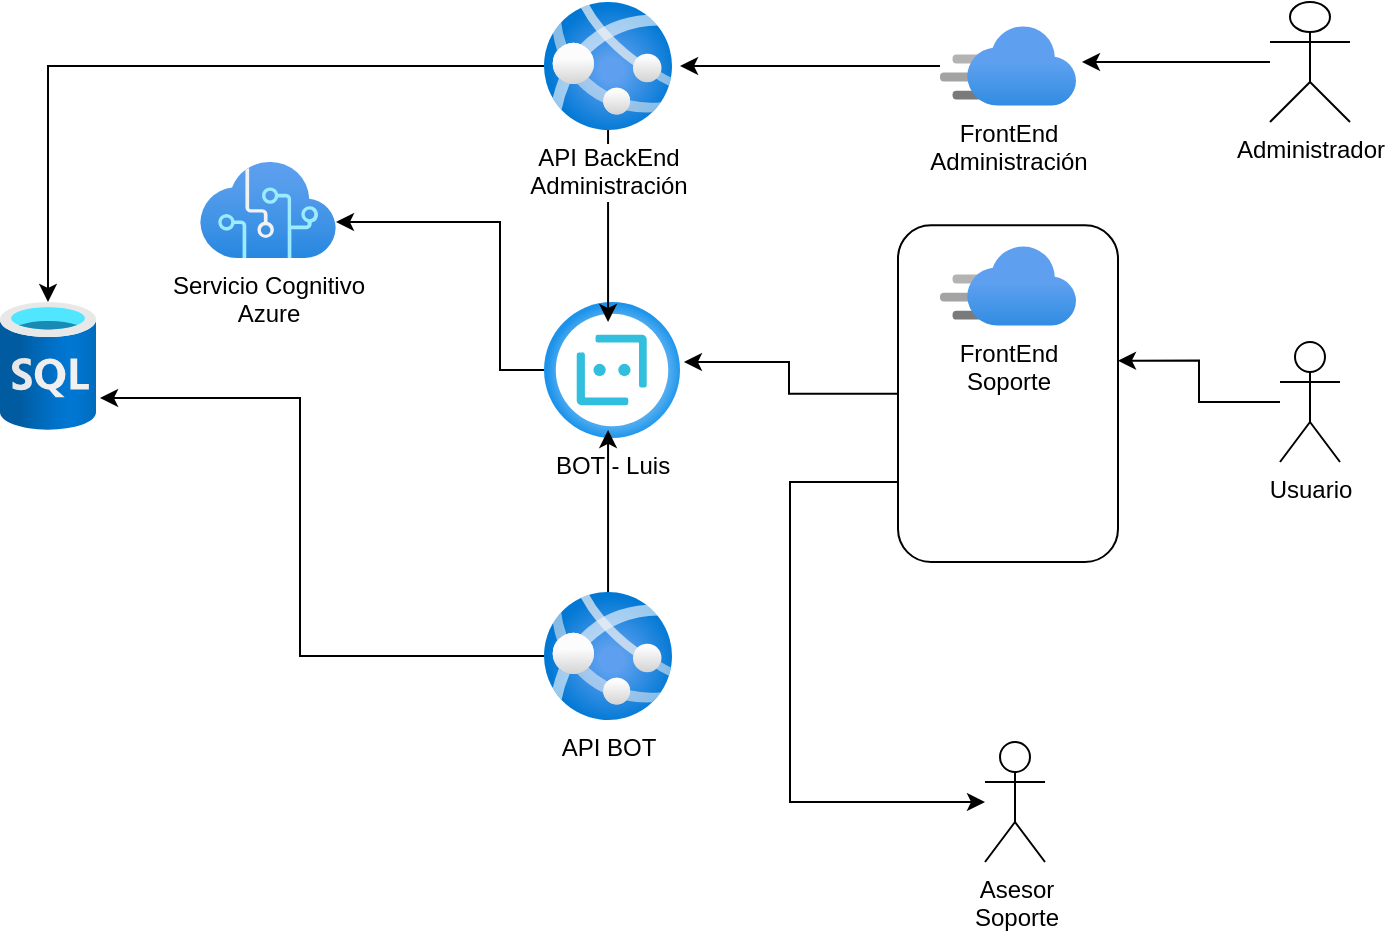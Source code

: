 <mxfile version="14.6.11" type="github" pages="2">
  <diagram id="yzrDxugUBzy7MwYX6YMi" name="General">
    <mxGraphModel dx="981" dy="548" grid="1" gridSize="10" guides="1" tooltips="1" connect="1" arrows="1" fold="1" page="1" pageScale="1" pageWidth="827" pageHeight="1169" math="0" shadow="0">
      <root>
        <mxCell id="0" />
        <mxCell id="1" parent="0" />
        <mxCell id="NbvLRPV5zqQ-gS-G9C2f-18" style="edgeStyle=orthogonalEdgeStyle;rounded=0;orthogonalLoop=1;jettySize=auto;html=1;entryX=1.029;entryY=0.441;entryDx=0;entryDy=0;entryPerimeter=0;" edge="1" parent="1" source="NbvLRPV5zqQ-gS-G9C2f-16" target="sCG8SnL8BWODsKmGUk7c-1">
          <mxGeometry relative="1" as="geometry" />
        </mxCell>
        <mxCell id="NbvLRPV5zqQ-gS-G9C2f-22" style="edgeStyle=orthogonalEdgeStyle;rounded=0;orthogonalLoop=1;jettySize=auto;html=1;" edge="1" parent="1" source="NbvLRPV5zqQ-gS-G9C2f-16" target="NbvLRPV5zqQ-gS-G9C2f-20">
          <mxGeometry relative="1" as="geometry">
            <Array as="points">
              <mxPoint x="505" y="520" />
            </Array>
          </mxGeometry>
        </mxCell>
        <mxCell id="NbvLRPV5zqQ-gS-G9C2f-16" value="" style="rounded=1;whiteSpace=wrap;html=1;" vertex="1" parent="1">
          <mxGeometry x="559" y="391.66" width="110" height="168.34" as="geometry" />
        </mxCell>
        <mxCell id="NbvLRPV5zqQ-gS-G9C2f-6" style="edgeStyle=orthogonalEdgeStyle;rounded=0;orthogonalLoop=1;jettySize=auto;html=1;" edge="1" parent="1" source="sCG8SnL8BWODsKmGUk7c-1" target="NbvLRPV5zqQ-gS-G9C2f-4">
          <mxGeometry relative="1" as="geometry">
            <Array as="points">
              <mxPoint x="360" y="464" />
              <mxPoint x="360" y="390" />
            </Array>
          </mxGeometry>
        </mxCell>
        <mxCell id="sCG8SnL8BWODsKmGUk7c-1" value="BOT - Luis" style="aspect=fixed;html=1;points=[];align=center;image;fontSize=12;image=img/lib/azure2/ai_machine_learning/Bot_Services.svg;" vertex="1" parent="1">
          <mxGeometry x="382" y="430" width="68" height="68" as="geometry" />
        </mxCell>
        <mxCell id="NbvLRPV5zqQ-gS-G9C2f-3" style="edgeStyle=orthogonalEdgeStyle;rounded=0;orthogonalLoop=1;jettySize=auto;html=1;entryX=1.044;entryY=0.45;entryDx=0;entryDy=0;entryPerimeter=0;" edge="1" parent="1" source="sCG8SnL8BWODsKmGUk7c-2" target="NbvLRPV5zqQ-gS-G9C2f-1">
          <mxGeometry relative="1" as="geometry" />
        </mxCell>
        <mxCell id="sCG8SnL8BWODsKmGUk7c-2" value="Administrador" style="shape=umlActor;verticalLabelPosition=bottom;verticalAlign=top;html=1;" vertex="1" parent="1">
          <mxGeometry x="745" y="280" width="40" height="60" as="geometry" />
        </mxCell>
        <mxCell id="NbvLRPV5zqQ-gS-G9C2f-19" style="edgeStyle=orthogonalEdgeStyle;rounded=0;orthogonalLoop=1;jettySize=auto;html=1;entryX=1;entryY=0.402;entryDx=0;entryDy=0;entryPerimeter=0;" edge="1" parent="1" source="sCG8SnL8BWODsKmGUk7c-3" target="NbvLRPV5zqQ-gS-G9C2f-16">
          <mxGeometry relative="1" as="geometry" />
        </mxCell>
        <mxCell id="sCG8SnL8BWODsKmGUk7c-3" value="Usuario" style="shape=umlActor;verticalLabelPosition=bottom;verticalAlign=top;html=1;" vertex="1" parent="1">
          <mxGeometry x="750" y="450" width="30" height="60" as="geometry" />
        </mxCell>
        <mxCell id="sCG8SnL8BWODsKmGUk7c-14" style="edgeStyle=orthogonalEdgeStyle;rounded=0;orthogonalLoop=1;jettySize=auto;html=1;" edge="1" parent="1" source="sCG8SnL8BWODsKmGUk7c-5" target="sCG8SnL8BWODsKmGUk7c-10">
          <mxGeometry relative="1" as="geometry" />
        </mxCell>
        <mxCell id="sCG8SnL8BWODsKmGUk7c-15" style="edgeStyle=orthogonalEdgeStyle;rounded=0;orthogonalLoop=1;jettySize=auto;html=1;entryX=0.471;entryY=0.147;entryDx=0;entryDy=0;entryPerimeter=0;" edge="1" parent="1" source="sCG8SnL8BWODsKmGUk7c-5" target="sCG8SnL8BWODsKmGUk7c-1">
          <mxGeometry relative="1" as="geometry" />
        </mxCell>
        <mxCell id="sCG8SnL8BWODsKmGUk7c-5" value="API BackEnd&lt;br&gt;Administración" style="aspect=fixed;html=1;points=[];align=center;image;fontSize=12;image=img/lib/azure2/app_services/App_Services.svg;" vertex="1" parent="1">
          <mxGeometry x="382" y="280" width="64" height="64" as="geometry" />
        </mxCell>
        <mxCell id="sCG8SnL8BWODsKmGUk7c-16" style="edgeStyle=orthogonalEdgeStyle;rounded=0;orthogonalLoop=1;jettySize=auto;html=1;entryX=1.042;entryY=0.75;entryDx=0;entryDy=0;entryPerimeter=0;" edge="1" parent="1" source="sCG8SnL8BWODsKmGUk7c-8" target="sCG8SnL8BWODsKmGUk7c-10">
          <mxGeometry relative="1" as="geometry">
            <mxPoint x="270" y="500" as="targetPoint" />
            <Array as="points">
              <mxPoint x="260" y="607" />
              <mxPoint x="260" y="478" />
            </Array>
          </mxGeometry>
        </mxCell>
        <mxCell id="sCG8SnL8BWODsKmGUk7c-20" style="edgeStyle=orthogonalEdgeStyle;rounded=0;orthogonalLoop=1;jettySize=auto;html=1;entryX=0.471;entryY=0.941;entryDx=0;entryDy=0;entryPerimeter=0;" edge="1" parent="1" source="sCG8SnL8BWODsKmGUk7c-8" target="sCG8SnL8BWODsKmGUk7c-1">
          <mxGeometry relative="1" as="geometry" />
        </mxCell>
        <mxCell id="sCG8SnL8BWODsKmGUk7c-8" value="API BOT" style="aspect=fixed;html=1;points=[];align=center;image;fontSize=12;image=img/lib/azure2/app_services/App_Services.svg;" vertex="1" parent="1">
          <mxGeometry x="382" y="575" width="64" height="64" as="geometry" />
        </mxCell>
        <mxCell id="sCG8SnL8BWODsKmGUk7c-10" value="" style="aspect=fixed;html=1;points=[];align=center;image;fontSize=12;image=img/lib/azure2/databases/SQL_Database.svg;" vertex="1" parent="1">
          <mxGeometry x="110" y="430" width="48" height="64" as="geometry" />
        </mxCell>
        <mxCell id="sCG8SnL8BWODsKmGUk7c-19" value="FrontEnd&lt;br&gt;Soporte" style="aspect=fixed;html=1;points=[];align=center;image;fontSize=12;image=img/lib/azure2/app_services/CDN_Profiles.svg;" vertex="1" parent="1">
          <mxGeometry x="580" y="402.03" width="68" height="40" as="geometry" />
        </mxCell>
        <mxCell id="NbvLRPV5zqQ-gS-G9C2f-2" style="edgeStyle=orthogonalEdgeStyle;rounded=0;orthogonalLoop=1;jettySize=auto;html=1;entryX=1.063;entryY=0.5;entryDx=0;entryDy=0;entryPerimeter=0;" edge="1" parent="1" source="NbvLRPV5zqQ-gS-G9C2f-1" target="sCG8SnL8BWODsKmGUk7c-5">
          <mxGeometry relative="1" as="geometry" />
        </mxCell>
        <mxCell id="NbvLRPV5zqQ-gS-G9C2f-1" value="FrontEnd&lt;br&gt;Administración" style="aspect=fixed;html=1;points=[];align=center;image;fontSize=12;image=img/lib/azure2/app_services/CDN_Profiles.svg;" vertex="1" parent="1">
          <mxGeometry x="580" y="292" width="68" height="40" as="geometry" />
        </mxCell>
        <mxCell id="NbvLRPV5zqQ-gS-G9C2f-4" value="Servicio Cognitivo&lt;br&gt;Azure" style="aspect=fixed;html=1;points=[];align=center;image;fontSize=12;image=img/lib/azure2/ai_machine_learning/Cognitive_Services.svg;" vertex="1" parent="1">
          <mxGeometry x="210" y="360" width="68" height="48" as="geometry" />
        </mxCell>
        <mxCell id="NbvLRPV5zqQ-gS-G9C2f-10" value="" style="shape=image;verticalLabelPosition=bottom;labelBackgroundColor=#ffffff;verticalAlign=top;aspect=fixed;imageAspect=0;image=https://www.idalsys.com/wp-content/uploads/2019/03/whatsapp-icon.png;" vertex="1" parent="1">
          <mxGeometry x="580" y="485.73" width="34" height="37.3" as="geometry" />
        </mxCell>
        <mxCell id="NbvLRPV5zqQ-gS-G9C2f-11" value="" style="shape=image;verticalLabelPosition=bottom;labelBackgroundColor=#ffffff;verticalAlign=top;aspect=fixed;imageAspect=0;image=https://upload.wikimedia.org/wikipedia/commons/thumb/1/1b/Facebook_icon.svg/1200px-Facebook_icon.svg.png;" vertex="1" parent="1">
          <mxGeometry x="620" y="487.38" width="34" height="34" as="geometry" />
        </mxCell>
        <mxCell id="NbvLRPV5zqQ-gS-G9C2f-20" value="Asesor&lt;br&gt;Soporte" style="shape=umlActor;verticalLabelPosition=bottom;verticalAlign=top;html=1;outlineConnect=0;" vertex="1" parent="1">
          <mxGeometry x="602.5" y="650" width="30" height="60" as="geometry" />
        </mxCell>
      </root>
    </mxGraphModel>
  </diagram>
  <diagram id="BywRLAmgm774ZIUydOw6" name="Page-2">
    <mxGraphModel dx="1422" dy="794" grid="1" gridSize="10" guides="1" tooltips="1" connect="1" arrows="1" fold="1" page="1" pageScale="1" pageWidth="827" pageHeight="1169" math="0" shadow="0">
      <root>
        <mxCell id="YySdR1f9Y1qxqx6MNamv-0" />
        <mxCell id="YySdR1f9Y1qxqx6MNamv-1" parent="YySdR1f9Y1qxqx6MNamv-0" />
      </root>
    </mxGraphModel>
  </diagram>
</mxfile>

